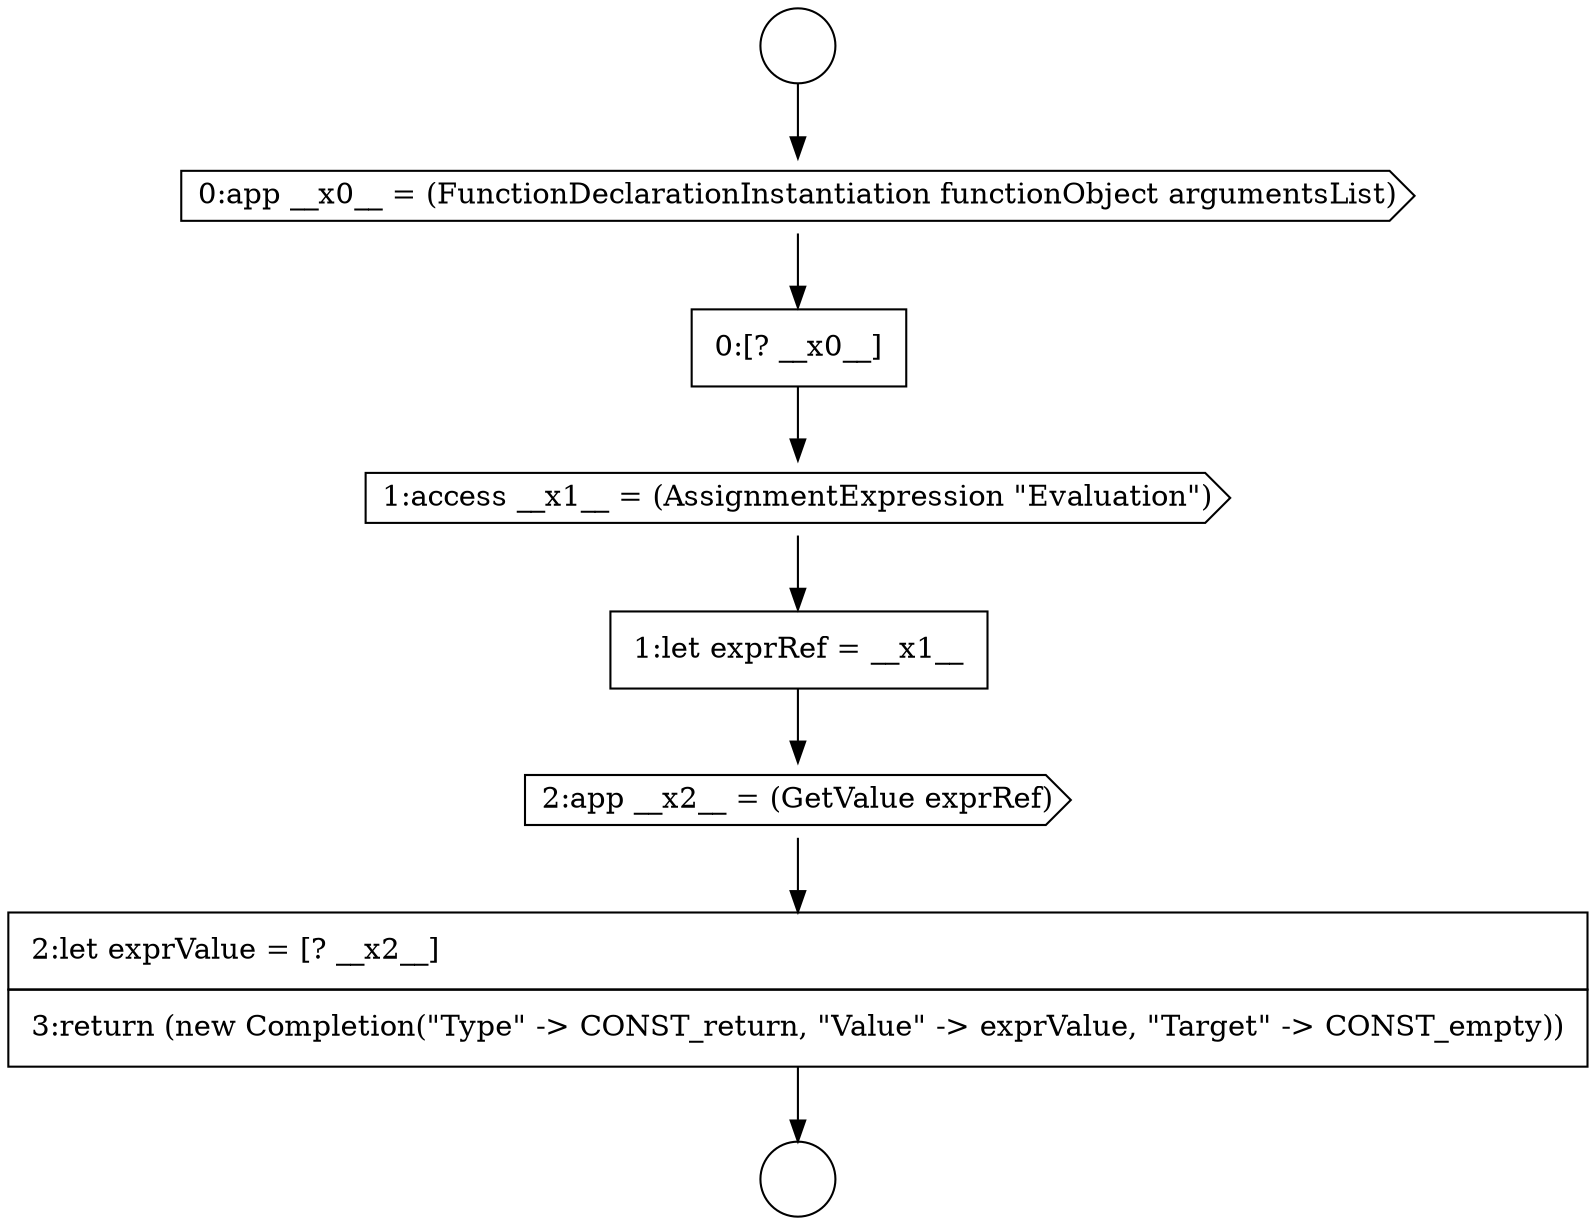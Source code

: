 digraph {
  node8030 [shape=cds, label=<<font color="black">1:access __x1__ = (AssignmentExpression &quot;Evaluation&quot;)</font>> color="black" fillcolor="white" style=filled]
  node8029 [shape=none, margin=0, label=<<font color="black">
    <table border="0" cellborder="1" cellspacing="0" cellpadding="10">
      <tr><td align="left">0:[? __x0__]</td></tr>
    </table>
  </font>> color="black" fillcolor="white" style=filled]
  node8033 [shape=none, margin=0, label=<<font color="black">
    <table border="0" cellborder="1" cellspacing="0" cellpadding="10">
      <tr><td align="left">2:let exprValue = [? __x2__]</td></tr>
      <tr><td align="left">3:return (new Completion(&quot;Type&quot; -&gt; CONST_return, &quot;Value&quot; -&gt; exprValue, &quot;Target&quot; -&gt; CONST_empty))</td></tr>
    </table>
  </font>> color="black" fillcolor="white" style=filled]
  node8027 [shape=circle label=" " color="black" fillcolor="white" style=filled]
  node8032 [shape=cds, label=<<font color="black">2:app __x2__ = (GetValue exprRef)</font>> color="black" fillcolor="white" style=filled]
  node8028 [shape=cds, label=<<font color="black">0:app __x0__ = (FunctionDeclarationInstantiation functionObject argumentsList)</font>> color="black" fillcolor="white" style=filled]
  node8026 [shape=circle label=" " color="black" fillcolor="white" style=filled]
  node8031 [shape=none, margin=0, label=<<font color="black">
    <table border="0" cellborder="1" cellspacing="0" cellpadding="10">
      <tr><td align="left">1:let exprRef = __x1__</td></tr>
    </table>
  </font>> color="black" fillcolor="white" style=filled]
  node8028 -> node8029 [ color="black"]
  node8030 -> node8031 [ color="black"]
  node8029 -> node8030 [ color="black"]
  node8031 -> node8032 [ color="black"]
  node8033 -> node8027 [ color="black"]
  node8026 -> node8028 [ color="black"]
  node8032 -> node8033 [ color="black"]
}
